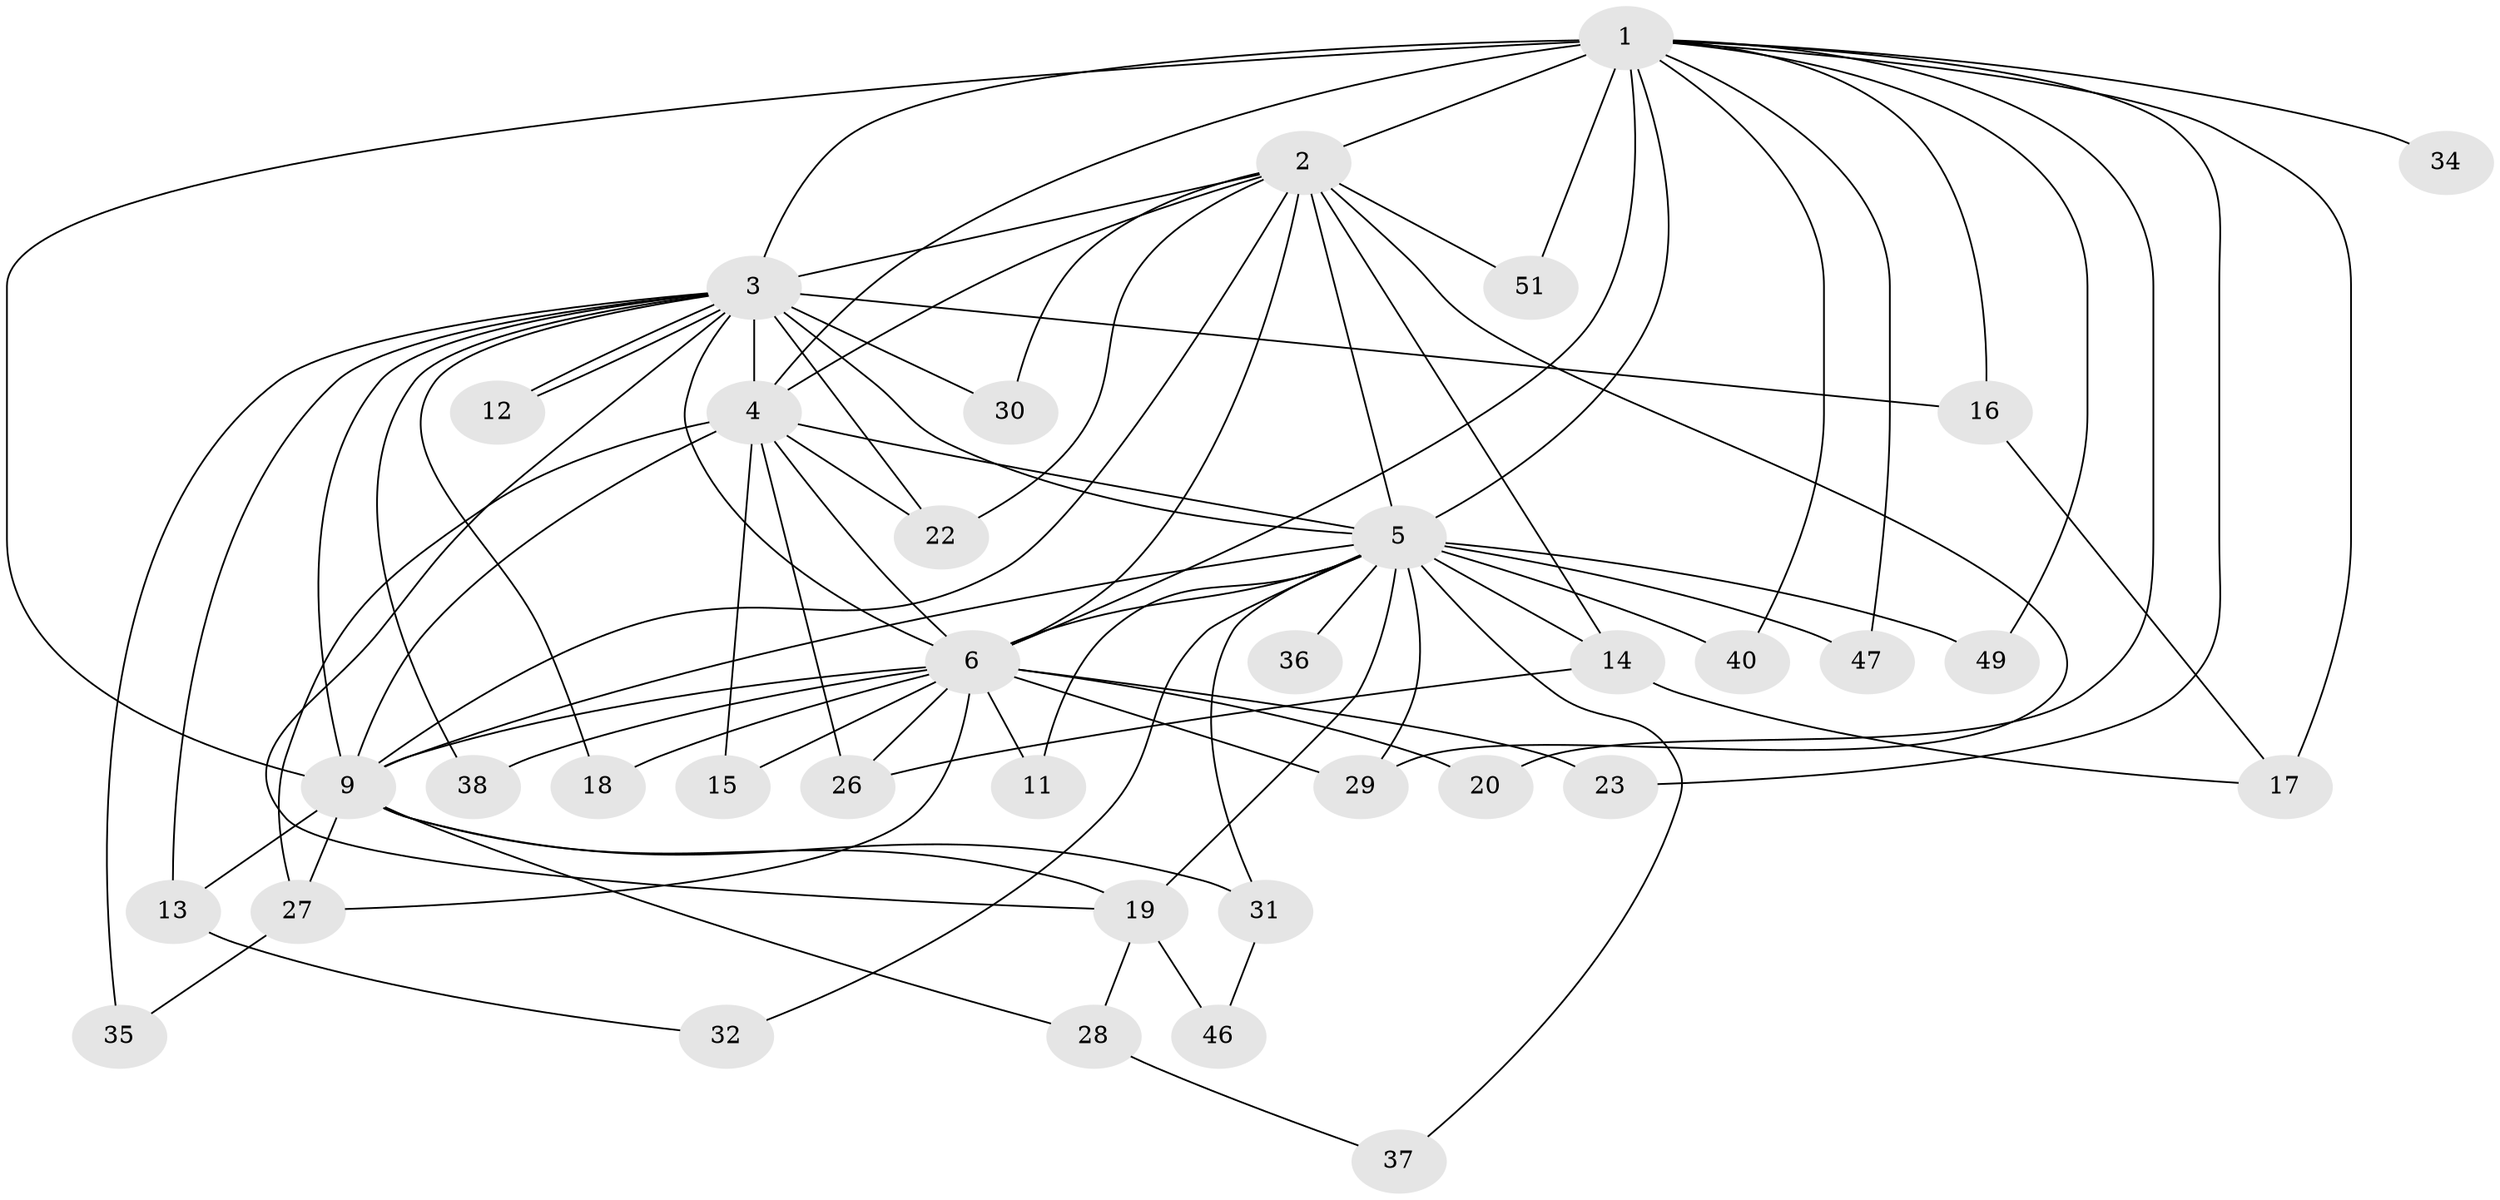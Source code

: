 // original degree distribution, {13: 0.019230769230769232, 15: 0.07692307692307693, 21: 0.038461538461538464, 11: 0.019230769230769232, 16: 0.019230769230769232, 12: 0.019230769230769232, 2: 0.5576923076923077, 3: 0.15384615384615385, 4: 0.057692307692307696, 5: 0.038461538461538464}
// Generated by graph-tools (version 1.1) at 2025/41/03/06/25 10:41:38]
// undirected, 36 vertices, 83 edges
graph export_dot {
graph [start="1"]
  node [color=gray90,style=filled];
  1 [super="+7"];
  2 [super="+24"];
  3 [super="+44"];
  4 [super="+43"];
  5 [super="+8"];
  6 [super="+10"];
  9 [super="+52"];
  11;
  12;
  13;
  14 [super="+33"];
  15;
  16 [super="+25"];
  17;
  18;
  19 [super="+21"];
  20;
  22 [super="+50"];
  23;
  26 [super="+42"];
  27 [super="+45"];
  28;
  29 [super="+41"];
  30;
  31 [super="+39"];
  32;
  34;
  35;
  36;
  37;
  38;
  40;
  46 [super="+48"];
  47;
  49;
  51;
  1 -- 2 [weight=3];
  1 -- 3 [weight=2];
  1 -- 4 [weight=2];
  1 -- 5 [weight=4];
  1 -- 6 [weight=4];
  1 -- 9 [weight=2];
  1 -- 16;
  1 -- 20;
  1 -- 34 [weight=2];
  1 -- 51;
  1 -- 17;
  1 -- 23;
  1 -- 40;
  1 -- 47;
  1 -- 49;
  2 -- 3;
  2 -- 4;
  2 -- 5 [weight=2];
  2 -- 6 [weight=2];
  2 -- 9;
  2 -- 14;
  2 -- 22;
  2 -- 29;
  2 -- 30;
  2 -- 51;
  3 -- 4;
  3 -- 5 [weight=3];
  3 -- 6 [weight=2];
  3 -- 9;
  3 -- 12;
  3 -- 12;
  3 -- 13;
  3 -- 16 [weight=2];
  3 -- 18;
  3 -- 19;
  3 -- 30;
  3 -- 35;
  3 -- 38;
  3 -- 22;
  4 -- 5 [weight=2];
  4 -- 6 [weight=2];
  4 -- 9 [weight=2];
  4 -- 15;
  4 -- 22;
  4 -- 26;
  4 -- 27 [weight=2];
  5 -- 6 [weight=4];
  5 -- 9 [weight=2];
  5 -- 36 [weight=2];
  5 -- 49;
  5 -- 11;
  5 -- 14;
  5 -- 19;
  5 -- 29;
  5 -- 31 [weight=2];
  5 -- 32;
  5 -- 37;
  5 -- 40;
  5 -- 47;
  6 -- 9 [weight=2];
  6 -- 18;
  6 -- 20;
  6 -- 23;
  6 -- 26;
  6 -- 27;
  6 -- 38;
  6 -- 11;
  6 -- 15;
  6 -- 29;
  9 -- 13;
  9 -- 27;
  9 -- 28;
  9 -- 31;
  9 -- 19;
  13 -- 32;
  14 -- 17;
  14 -- 26;
  16 -- 17;
  19 -- 28;
  19 -- 46 [weight=2];
  27 -- 35;
  28 -- 37;
  31 -- 46;
}
